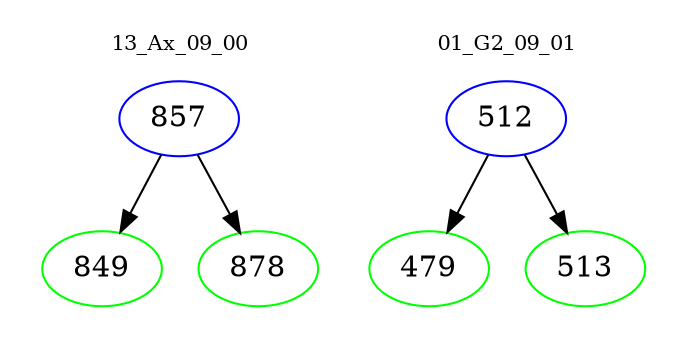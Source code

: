 digraph{
subgraph cluster_0 {
color = white
label = "13_Ax_09_00";
fontsize=10;
T0_857 [label="857", color="blue"]
T0_857 -> T0_849 [color="black"]
T0_849 [label="849", color="green"]
T0_857 -> T0_878 [color="black"]
T0_878 [label="878", color="green"]
}
subgraph cluster_1 {
color = white
label = "01_G2_09_01";
fontsize=10;
T1_512 [label="512", color="blue"]
T1_512 -> T1_479 [color="black"]
T1_479 [label="479", color="green"]
T1_512 -> T1_513 [color="black"]
T1_513 [label="513", color="green"]
}
}
